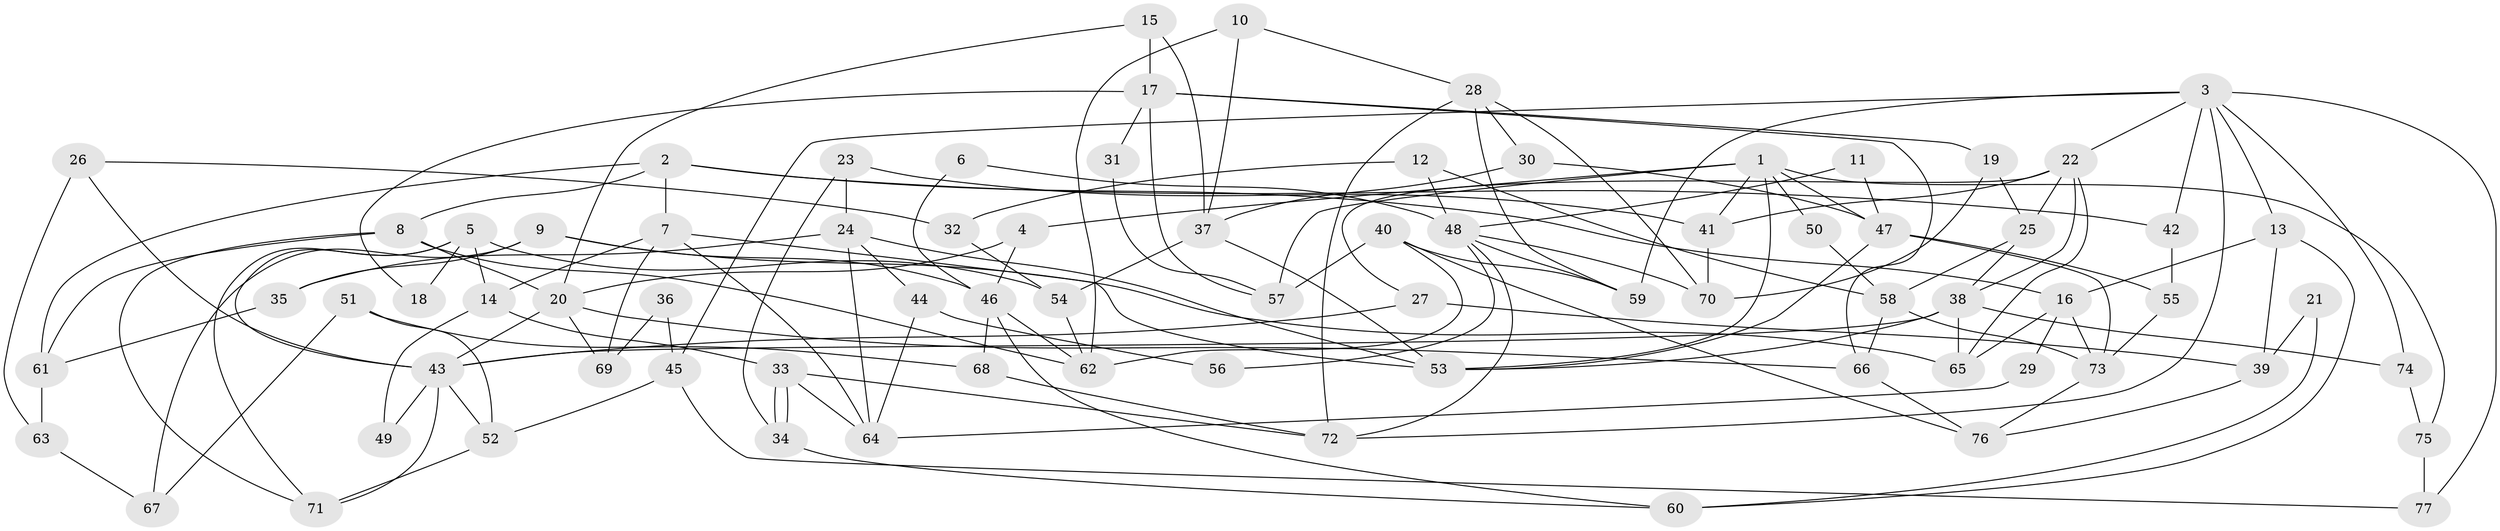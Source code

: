 // Generated by graph-tools (version 1.1) at 2025/15/03/09/25 04:15:03]
// undirected, 77 vertices, 154 edges
graph export_dot {
graph [start="1"]
  node [color=gray90,style=filled];
  1;
  2;
  3;
  4;
  5;
  6;
  7;
  8;
  9;
  10;
  11;
  12;
  13;
  14;
  15;
  16;
  17;
  18;
  19;
  20;
  21;
  22;
  23;
  24;
  25;
  26;
  27;
  28;
  29;
  30;
  31;
  32;
  33;
  34;
  35;
  36;
  37;
  38;
  39;
  40;
  41;
  42;
  43;
  44;
  45;
  46;
  47;
  48;
  49;
  50;
  51;
  52;
  53;
  54;
  55;
  56;
  57;
  58;
  59;
  60;
  61;
  62;
  63;
  64;
  65;
  66;
  67;
  68;
  69;
  70;
  71;
  72;
  73;
  74;
  75;
  76;
  77;
  1 -- 53;
  1 -- 75;
  1 -- 4;
  1 -- 41;
  1 -- 47;
  1 -- 50;
  1 -- 57;
  2 -- 16;
  2 -- 7;
  2 -- 8;
  2 -- 42;
  2 -- 61;
  3 -- 22;
  3 -- 59;
  3 -- 13;
  3 -- 42;
  3 -- 45;
  3 -- 72;
  3 -- 74;
  3 -- 77;
  4 -- 20;
  4 -- 46;
  5 -- 43;
  5 -- 71;
  5 -- 14;
  5 -- 18;
  5 -- 54;
  6 -- 46;
  6 -- 48;
  7 -- 53;
  7 -- 14;
  7 -- 64;
  7 -- 69;
  8 -- 62;
  8 -- 20;
  8 -- 61;
  8 -- 71;
  9 -- 65;
  9 -- 46;
  9 -- 35;
  9 -- 67;
  10 -- 62;
  10 -- 37;
  10 -- 28;
  11 -- 48;
  11 -- 47;
  12 -- 58;
  12 -- 48;
  12 -- 32;
  13 -- 39;
  13 -- 16;
  13 -- 60;
  14 -- 33;
  14 -- 49;
  15 -- 20;
  15 -- 17;
  15 -- 37;
  16 -- 65;
  16 -- 29;
  16 -- 73;
  17 -- 57;
  17 -- 19;
  17 -- 18;
  17 -- 31;
  17 -- 66;
  19 -- 70;
  19 -- 25;
  20 -- 43;
  20 -- 66;
  20 -- 69;
  21 -- 39;
  21 -- 60;
  22 -- 41;
  22 -- 25;
  22 -- 27;
  22 -- 38;
  22 -- 65;
  23 -- 41;
  23 -- 24;
  23 -- 34;
  24 -- 35;
  24 -- 64;
  24 -- 44;
  24 -- 53;
  25 -- 38;
  25 -- 58;
  26 -- 32;
  26 -- 43;
  26 -- 63;
  27 -- 43;
  27 -- 39;
  28 -- 30;
  28 -- 59;
  28 -- 70;
  28 -- 72;
  29 -- 64;
  30 -- 47;
  30 -- 37;
  31 -- 57;
  32 -- 54;
  33 -- 72;
  33 -- 34;
  33 -- 34;
  33 -- 64;
  34 -- 60;
  35 -- 61;
  36 -- 45;
  36 -- 69;
  37 -- 53;
  37 -- 54;
  38 -- 53;
  38 -- 43;
  38 -- 65;
  38 -- 74;
  39 -- 76;
  40 -- 62;
  40 -- 76;
  40 -- 57;
  40 -- 59;
  41 -- 70;
  42 -- 55;
  43 -- 71;
  43 -- 49;
  43 -- 52;
  44 -- 64;
  44 -- 56;
  45 -- 52;
  45 -- 77;
  46 -- 60;
  46 -- 62;
  46 -- 68;
  47 -- 73;
  47 -- 53;
  47 -- 55;
  48 -- 72;
  48 -- 59;
  48 -- 56;
  48 -- 70;
  50 -- 58;
  51 -- 68;
  51 -- 67;
  51 -- 52;
  52 -- 71;
  54 -- 62;
  55 -- 73;
  58 -- 66;
  58 -- 73;
  61 -- 63;
  63 -- 67;
  66 -- 76;
  68 -- 72;
  73 -- 76;
  74 -- 75;
  75 -- 77;
}
